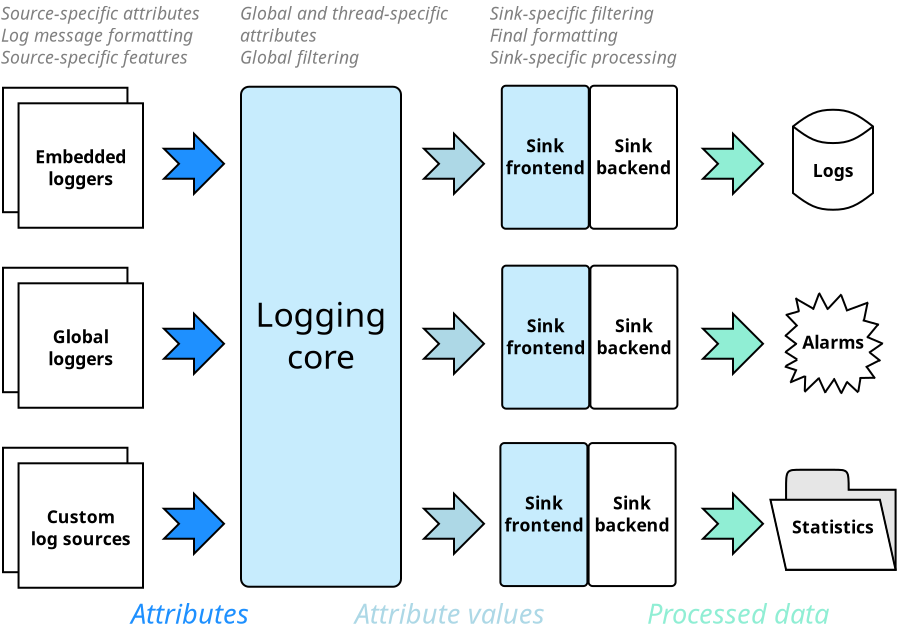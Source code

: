 <?xml version="1.0" encoding="UTF-8"?>
<dia:diagram xmlns:dia="http://www.lysator.liu.se/~alla/dia/">
  <dia:layer name="Background" visible="true" active="true">
    <dia:object type="Flowchart - Magnetic Disk" version="1" id="O0">
      <dia:attribute name="obj_pos">
        <dia:point val="40.6,2.25"/>
      </dia:attribute>
      <dia:attribute name="obj_bb">
        <dia:rectangle val="40.55,2.2;44.65,7.3"/>
      </dia:attribute>
      <dia:attribute name="meta">
        <dia:composite type="dict"/>
      </dia:attribute>
      <dia:attribute name="elem_corner">
        <dia:point val="40.6,2.25"/>
      </dia:attribute>
      <dia:attribute name="elem_width">
        <dia:real val="4"/>
      </dia:attribute>
      <dia:attribute name="elem_height">
        <dia:real val="5"/>
      </dia:attribute>
      <dia:attribute name="line_width">
        <dia:real val="0.1"/>
      </dia:attribute>
      <dia:attribute name="line_colour">
        <dia:color val="#000000"/>
      </dia:attribute>
      <dia:attribute name="fill_colour">
        <dia:color val="#ffffff"/>
      </dia:attribute>
      <dia:attribute name="show_background">
        <dia:boolean val="true"/>
      </dia:attribute>
      <dia:attribute name="line_style">
        <dia:enum val="0"/>
        <dia:real val="1"/>
      </dia:attribute>
      <dia:attribute name="padding">
        <dia:real val="0.354"/>
      </dia:attribute>
      <dia:attribute name="text">
        <dia:composite type="text">
          <dia:attribute name="string">
            <dia:string>#Logs#</dia:string>
          </dia:attribute>
          <dia:attribute name="font">
            <dia:font family="sans" style="80" name="Helvetica-Bold"/>
          </dia:attribute>
          <dia:attribute name="height">
            <dia:real val="1.1"/>
          </dia:attribute>
          <dia:attribute name="pos">
            <dia:point val="42.6,5.442"/>
          </dia:attribute>
          <dia:attribute name="color">
            <dia:color val="#000000"/>
          </dia:attribute>
          <dia:attribute name="alignment">
            <dia:enum val="1"/>
          </dia:attribute>
        </dia:composite>
      </dia:attribute>
      <dia:attribute name="flip_horizontal">
        <dia:boolean val="false"/>
      </dia:attribute>
      <dia:attribute name="flip_vertical">
        <dia:boolean val="false"/>
      </dia:attribute>
      <dia:attribute name="subscale">
        <dia:real val="1"/>
      </dia:attribute>
    </dia:object>
    <dia:object type="Filesystem - Folder" version="1" id="O1">
      <dia:attribute name="obj_pos">
        <dia:point val="39.472,20.25"/>
      </dia:attribute>
      <dia:attribute name="obj_bb">
        <dia:rectangle val="39.409,20.2;45.791,25.3"/>
      </dia:attribute>
      <dia:attribute name="meta">
        <dia:composite type="dict"/>
      </dia:attribute>
      <dia:attribute name="elem_corner">
        <dia:point val="39.472,20.25"/>
      </dia:attribute>
      <dia:attribute name="elem_width">
        <dia:real val="6.257"/>
      </dia:attribute>
      <dia:attribute name="elem_height">
        <dia:real val="5"/>
      </dia:attribute>
      <dia:attribute name="line_width">
        <dia:real val="0.1"/>
      </dia:attribute>
      <dia:attribute name="line_colour">
        <dia:color val="#000000"/>
      </dia:attribute>
      <dia:attribute name="fill_colour">
        <dia:color val="#ffffff"/>
      </dia:attribute>
      <dia:attribute name="show_background">
        <dia:boolean val="true"/>
      </dia:attribute>
      <dia:attribute name="line_style">
        <dia:enum val="0"/>
        <dia:real val="1"/>
      </dia:attribute>
      <dia:attribute name="padding">
        <dia:real val="0.354"/>
      </dia:attribute>
      <dia:attribute name="text">
        <dia:composite type="text">
          <dia:attribute name="string">
            <dia:string>#Statistics#</dia:string>
          </dia:attribute>
          <dia:attribute name="font">
            <dia:font family="sans" style="80" name="Helvetica-Bold"/>
          </dia:attribute>
          <dia:attribute name="height">
            <dia:real val="1.1"/>
          </dia:attribute>
          <dia:attribute name="pos">
            <dia:point val="42.6,23.275"/>
          </dia:attribute>
          <dia:attribute name="color">
            <dia:color val="#000000"/>
          </dia:attribute>
          <dia:attribute name="alignment">
            <dia:enum val="1"/>
          </dia:attribute>
        </dia:composite>
      </dia:attribute>
      <dia:attribute name="flip_horizontal">
        <dia:boolean val="false"/>
      </dia:attribute>
      <dia:attribute name="flip_vertical">
        <dia:boolean val="false"/>
      </dia:attribute>
      <dia:attribute name="subscale">
        <dia:real val="1"/>
      </dia:attribute>
    </dia:object>
    <dia:object type="G&amp;S - External Entity" version="1" id="O2">
      <dia:attribute name="obj_pos">
        <dia:point val="1.1,1.15"/>
      </dia:attribute>
      <dia:attribute name="obj_bb">
        <dia:rectangle val="1.05,1.1;8.15,8.2"/>
      </dia:attribute>
      <dia:attribute name="meta">
        <dia:composite type="dict"/>
      </dia:attribute>
      <dia:attribute name="elem_corner">
        <dia:point val="1.1,1.15"/>
      </dia:attribute>
      <dia:attribute name="elem_width">
        <dia:real val="7"/>
      </dia:attribute>
      <dia:attribute name="elem_height">
        <dia:real val="7"/>
      </dia:attribute>
      <dia:attribute name="line_width">
        <dia:real val="0.1"/>
      </dia:attribute>
      <dia:attribute name="line_colour">
        <dia:color val="#000000"/>
      </dia:attribute>
      <dia:attribute name="fill_colour">
        <dia:color val="#ffffff"/>
      </dia:attribute>
      <dia:attribute name="show_background">
        <dia:boolean val="true"/>
      </dia:attribute>
      <dia:attribute name="line_style">
        <dia:enum val="0"/>
        <dia:real val="1"/>
      </dia:attribute>
      <dia:attribute name="padding">
        <dia:real val="0.354"/>
      </dia:attribute>
      <dia:attribute name="text">
        <dia:composite type="text">
          <dia:attribute name="string">
            <dia:string>#Embedded
loggers#</dia:string>
          </dia:attribute>
          <dia:attribute name="font">
            <dia:font family="sans" style="80" name="Helvetica-Bold"/>
          </dia:attribute>
          <dia:attribute name="height">
            <dia:real val="1.1"/>
          </dia:attribute>
          <dia:attribute name="pos">
            <dia:point val="4.989,4.764"/>
          </dia:attribute>
          <dia:attribute name="color">
            <dia:color val="#000000"/>
          </dia:attribute>
          <dia:attribute name="alignment">
            <dia:enum val="1"/>
          </dia:attribute>
        </dia:composite>
      </dia:attribute>
      <dia:attribute name="flip_horizontal">
        <dia:boolean val="false"/>
      </dia:attribute>
      <dia:attribute name="flip_vertical">
        <dia:boolean val="false"/>
      </dia:attribute>
      <dia:attribute name="subscale">
        <dia:real val="1"/>
      </dia:attribute>
    </dia:object>
    <dia:object type="G&amp;S - External Entity" version="1" id="O3">
      <dia:attribute name="obj_pos">
        <dia:point val="1.1,10.15"/>
      </dia:attribute>
      <dia:attribute name="obj_bb">
        <dia:rectangle val="1.05,10.1;8.15,17.2"/>
      </dia:attribute>
      <dia:attribute name="meta">
        <dia:composite type="dict"/>
      </dia:attribute>
      <dia:attribute name="elem_corner">
        <dia:point val="1.1,10.15"/>
      </dia:attribute>
      <dia:attribute name="elem_width">
        <dia:real val="7"/>
      </dia:attribute>
      <dia:attribute name="elem_height">
        <dia:real val="7"/>
      </dia:attribute>
      <dia:attribute name="line_width">
        <dia:real val="0.1"/>
      </dia:attribute>
      <dia:attribute name="line_colour">
        <dia:color val="#000000"/>
      </dia:attribute>
      <dia:attribute name="fill_colour">
        <dia:color val="#ffffff"/>
      </dia:attribute>
      <dia:attribute name="show_background">
        <dia:boolean val="true"/>
      </dia:attribute>
      <dia:attribute name="line_style">
        <dia:enum val="0"/>
        <dia:real val="1"/>
      </dia:attribute>
      <dia:attribute name="padding">
        <dia:real val="0.354"/>
      </dia:attribute>
      <dia:attribute name="text">
        <dia:composite type="text">
          <dia:attribute name="string">
            <dia:string>#Global
loggers#</dia:string>
          </dia:attribute>
          <dia:attribute name="font">
            <dia:font family="sans" style="80" name="Helvetica-Bold"/>
          </dia:attribute>
          <dia:attribute name="height">
            <dia:real val="1.1"/>
          </dia:attribute>
          <dia:attribute name="pos">
            <dia:point val="4.989,13.764"/>
          </dia:attribute>
          <dia:attribute name="color">
            <dia:color val="#000000"/>
          </dia:attribute>
          <dia:attribute name="alignment">
            <dia:enum val="1"/>
          </dia:attribute>
        </dia:composite>
      </dia:attribute>
      <dia:attribute name="flip_horizontal">
        <dia:boolean val="false"/>
      </dia:attribute>
      <dia:attribute name="flip_vertical">
        <dia:boolean val="false"/>
      </dia:attribute>
      <dia:attribute name="subscale">
        <dia:real val="1"/>
      </dia:attribute>
    </dia:object>
    <dia:object type="G&amp;S - External Entity" version="1" id="O4">
      <dia:attribute name="obj_pos">
        <dia:point val="1.1,19.15"/>
      </dia:attribute>
      <dia:attribute name="obj_bb">
        <dia:rectangle val="1.05,19.1;8.184,26.2"/>
      </dia:attribute>
      <dia:attribute name="meta">
        <dia:composite type="dict"/>
      </dia:attribute>
      <dia:attribute name="elem_corner">
        <dia:point val="1.1,19.15"/>
      </dia:attribute>
      <dia:attribute name="elem_width">
        <dia:real val="7"/>
      </dia:attribute>
      <dia:attribute name="elem_height">
        <dia:real val="7"/>
      </dia:attribute>
      <dia:attribute name="line_width">
        <dia:real val="0.1"/>
      </dia:attribute>
      <dia:attribute name="line_colour">
        <dia:color val="#000000"/>
      </dia:attribute>
      <dia:attribute name="fill_colour">
        <dia:color val="#ffffff"/>
      </dia:attribute>
      <dia:attribute name="show_background">
        <dia:boolean val="true"/>
      </dia:attribute>
      <dia:attribute name="line_style">
        <dia:enum val="0"/>
        <dia:real val="1"/>
      </dia:attribute>
      <dia:attribute name="padding">
        <dia:real val="0.354"/>
      </dia:attribute>
      <dia:attribute name="text">
        <dia:composite type="text">
          <dia:attribute name="string">
            <dia:string>#Custom
log sources#</dia:string>
          </dia:attribute>
          <dia:attribute name="font">
            <dia:font family="sans" style="80" name="Helvetica-Bold"/>
          </dia:attribute>
          <dia:attribute name="height">
            <dia:real val="1.1"/>
          </dia:attribute>
          <dia:attribute name="pos">
            <dia:point val="4.989,22.764"/>
          </dia:attribute>
          <dia:attribute name="color">
            <dia:color val="#000000"/>
          </dia:attribute>
          <dia:attribute name="alignment">
            <dia:enum val="1"/>
          </dia:attribute>
        </dia:composite>
      </dia:attribute>
      <dia:attribute name="flip_horizontal">
        <dia:boolean val="false"/>
      </dia:attribute>
      <dia:attribute name="flip_vertical">
        <dia:boolean val="false"/>
      </dia:attribute>
      <dia:attribute name="subscale">
        <dia:real val="1"/>
      </dia:attribute>
    </dia:object>
    <dia:object type="Geometric - Notched Left Arrow" version="1" id="O5">
      <dia:attribute name="obj_pos">
        <dia:point val="9.15,21.45"/>
      </dia:attribute>
      <dia:attribute name="obj_bb">
        <dia:rectangle val="9.029,21.329;12.221,24.571"/>
      </dia:attribute>
      <dia:attribute name="meta">
        <dia:composite type="dict"/>
      </dia:attribute>
      <dia:attribute name="elem_corner">
        <dia:point val="9.15,21.45"/>
      </dia:attribute>
      <dia:attribute name="elem_width">
        <dia:real val="3"/>
      </dia:attribute>
      <dia:attribute name="elem_height">
        <dia:real val="3"/>
      </dia:attribute>
      <dia:attribute name="line_width">
        <dia:real val="0.1"/>
      </dia:attribute>
      <dia:attribute name="line_colour">
        <dia:color val="#000000"/>
      </dia:attribute>
      <dia:attribute name="fill_colour">
        <dia:color val="#1e90ff"/>
      </dia:attribute>
      <dia:attribute name="show_background">
        <dia:boolean val="true"/>
      </dia:attribute>
      <dia:attribute name="line_style">
        <dia:enum val="0"/>
        <dia:real val="1"/>
      </dia:attribute>
      <dia:attribute name="flip_horizontal">
        <dia:boolean val="true"/>
      </dia:attribute>
      <dia:attribute name="flip_vertical">
        <dia:boolean val="false"/>
      </dia:attribute>
      <dia:attribute name="subscale">
        <dia:real val="1"/>
      </dia:attribute>
    </dia:object>
    <dia:group>
      <dia:object type="Standard - Box" version="0" id="O6">
        <dia:attribute name="obj_pos">
          <dia:point val="13,1.1"/>
        </dia:attribute>
        <dia:attribute name="obj_bb">
          <dia:rectangle val="12.95,1.05;21.05,26.15"/>
        </dia:attribute>
        <dia:attribute name="elem_corner">
          <dia:point val="13,1.1"/>
        </dia:attribute>
        <dia:attribute name="elem_width">
          <dia:real val="8"/>
        </dia:attribute>
        <dia:attribute name="elem_height">
          <dia:real val="25"/>
        </dia:attribute>
        <dia:attribute name="inner_color">
          <dia:color val="#c7ecfd"/>
        </dia:attribute>
        <dia:attribute name="show_background">
          <dia:boolean val="true"/>
        </dia:attribute>
        <dia:attribute name="corner_radius">
          <dia:real val="0.4"/>
        </dia:attribute>
      </dia:object>
      <dia:object type="Standard - Text" version="1" id="O7">
        <dia:attribute name="obj_pos">
          <dia:point val="17,13.1"/>
        </dia:attribute>
        <dia:attribute name="obj_bb">
          <dia:rectangle val="13.666,11.54;20.334,15.598"/>
        </dia:attribute>
        <dia:attribute name="text">
          <dia:composite type="text">
            <dia:attribute name="string">
              <dia:string>#Logging
core#</dia:string>
            </dia:attribute>
            <dia:attribute name="font">
              <dia:font family="sans" style="0" name="Helvetica"/>
            </dia:attribute>
            <dia:attribute name="height">
              <dia:real val="2.1"/>
            </dia:attribute>
            <dia:attribute name="pos">
              <dia:point val="17,13.1"/>
            </dia:attribute>
            <dia:attribute name="color">
              <dia:color val="#000000"/>
            </dia:attribute>
            <dia:attribute name="alignment">
              <dia:enum val="1"/>
            </dia:attribute>
          </dia:composite>
        </dia:attribute>
        <dia:attribute name="valign">
          <dia:enum val="3"/>
        </dia:attribute>
      </dia:object>
    </dia:group>
    <dia:object type="Standard - PolyLine" version="0" id="O8">
      <dia:attribute name="obj_pos">
        <dia:point val="40.725,15.262"/>
      </dia:attribute>
      <dia:attribute name="obj_bb">
        <dia:rectangle val="40.125,15.024;40.788,15.325"/>
      </dia:attribute>
      <dia:attribute name="poly_points">
        <dia:point val="40.725,15.262"/>
        <dia:point val="40.188,15.088"/>
      </dia:attribute>
    </dia:object>
    <dia:object type="Standard - PolyLine" version="0" id="O9">
      <dia:attribute name="obj_pos">
        <dia:point val="40.813,14.738"/>
      </dia:attribute>
      <dia:attribute name="obj_bb">
        <dia:rectangle val="40.131,14.281;40.882,14.806"/>
      </dia:attribute>
      <dia:attribute name="poly_points">
        <dia:point val="40.813,14.738"/>
        <dia:point val="40.2,14.35"/>
      </dia:attribute>
    </dia:object>
    <dia:object type="Standard - PolyLine" version="0" id="O10">
      <dia:attribute name="obj_pos">
        <dia:point val="40.788,13.975"/>
      </dia:attribute>
      <dia:attribute name="obj_bb">
        <dia:rectangle val="40.13,13.455;40.858,14.045"/>
      </dia:attribute>
      <dia:attribute name="poly_points">
        <dia:point val="40.788,13.975"/>
        <dia:point val="40.2,13.525"/>
      </dia:attribute>
    </dia:object>
    <dia:group>
      <dia:object type="Standard - PolyLine" version="0" id="O11">
        <dia:attribute name="obj_pos">
          <dia:point val="40.9,12.35"/>
        </dia:attribute>
        <dia:attribute name="obj_bb">
          <dia:rectangle val="40.691,11.591;40.959,12.409"/>
        </dia:attribute>
        <dia:attribute name="poly_points">
          <dia:point val="40.9,12.35"/>
          <dia:point val="40.75,11.65"/>
        </dia:attribute>
      </dia:object>
      <dia:object type="Standard - PolyLine" version="0" id="O12">
        <dia:attribute name="obj_pos">
          <dia:point val="40.75,11.7"/>
        </dia:attribute>
        <dia:attribute name="obj_bb">
          <dia:rectangle val="40.682,11.632;41.668,12.256"/>
        </dia:attribute>
        <dia:attribute name="poly_points">
          <dia:point val="40.75,11.7"/>
          <dia:point val="41.6,12.188"/>
        </dia:attribute>
      </dia:object>
      <dia:object type="Standard - PolyLine" version="0" id="O13">
        <dia:attribute name="obj_pos">
          <dia:point val="41.6,12.25"/>
        </dia:attribute>
        <dia:attribute name="obj_bb">
          <dia:rectangle val="41.536,11.386;41.965,12.314"/>
        </dia:attribute>
        <dia:attribute name="poly_points">
          <dia:point val="41.6,12.25"/>
          <dia:point val="41.9,11.45"/>
        </dia:attribute>
      </dia:object>
      <dia:object type="Standard - PolyLine" version="0" id="O14">
        <dia:attribute name="obj_pos">
          <dia:point val="41.9,11.4"/>
        </dia:attribute>
        <dia:attribute name="obj_bb">
          <dia:rectangle val="41.832,11.332;42.418,12.318"/>
        </dia:attribute>
        <dia:attribute name="poly_points">
          <dia:point val="41.9,11.4"/>
          <dia:point val="42.35,12.25"/>
        </dia:attribute>
      </dia:object>
      <dia:object type="Standard - PolyLine" version="0" id="O15">
        <dia:attribute name="obj_pos">
          <dia:point val="42.35,12.2"/>
        </dia:attribute>
        <dia:attribute name="obj_bb">
          <dia:rectangle val="42.279,11.404;43.096,12.271"/>
        </dia:attribute>
        <dia:attribute name="poly_points">
          <dia:point val="42.35,12.2"/>
          <dia:point val="43.025,11.475"/>
        </dia:attribute>
      </dia:object>
      <dia:object type="Standard - PolyLine" version="0" id="O16">
        <dia:attribute name="obj_pos">
          <dia:point val="43.013,11.525"/>
        </dia:attribute>
        <dia:attribute name="obj_bb">
          <dia:rectangle val="42.948,11.46;43.352,12.315"/>
        </dia:attribute>
        <dia:attribute name="poly_points">
          <dia:point val="43.013,11.525"/>
          <dia:point val="43.288,12.25"/>
        </dia:attribute>
      </dia:object>
      <dia:object type="Standard - PolyLine" version="0" id="O17">
        <dia:attribute name="obj_pos">
          <dia:point val="43.25,12.3"/>
        </dia:attribute>
        <dia:attribute name="obj_bb">
          <dia:rectangle val="43.186,11.823;44.427,12.364"/>
        </dia:attribute>
        <dia:attribute name="poly_points">
          <dia:point val="43.25,12.3"/>
          <dia:point val="44.363,11.887"/>
        </dia:attribute>
      </dia:object>
      <dia:object type="Standard - PolyLine" version="0" id="O18">
        <dia:attribute name="obj_pos">
          <dia:point val="44.325,11.912"/>
        </dia:attribute>
        <dia:attribute name="obj_bb">
          <dia:rectangle val="44.091,11.854;44.384,12.834"/>
        </dia:attribute>
        <dia:attribute name="poly_points">
          <dia:point val="44.325,11.912"/>
          <dia:point val="44.15,12.775"/>
        </dia:attribute>
      </dia:object>
      <dia:object type="Standard - PolyLine" version="0" id="O19">
        <dia:attribute name="obj_pos">
          <dia:point val="44.085,12.775"/>
        </dia:attribute>
        <dia:attribute name="obj_bb">
          <dia:rectangle val="44.024,12.713;44.962,13.062"/>
        </dia:attribute>
        <dia:attribute name="poly_points">
          <dia:point val="44.085,12.775"/>
          <dia:point val="44.9,13"/>
        </dia:attribute>
      </dia:object>
      <dia:object type="Standard - PolyLine" version="0" id="O20">
        <dia:attribute name="obj_pos">
          <dia:point val="44.86,12.975"/>
        </dia:attribute>
        <dia:attribute name="obj_bb">
          <dia:rectangle val="44.23,12.905;44.931,13.72"/>
        </dia:attribute>
        <dia:attribute name="poly_points">
          <dia:point val="44.86,12.975"/>
          <dia:point val="44.3,13.65"/>
        </dia:attribute>
      </dia:object>
      <dia:object type="Standard - PolyLine" version="0" id="O21">
        <dia:attribute name="obj_pos">
          <dia:point val="44.31,13.613"/>
        </dia:attribute>
        <dia:attribute name="obj_bb">
          <dia:rectangle val="44.245,13.547;45.166,14.016"/>
        </dia:attribute>
        <dia:attribute name="poly_points">
          <dia:point val="44.31,13.613"/>
          <dia:point val="45.1,13.95"/>
        </dia:attribute>
      </dia:object>
      <dia:object type="Standard - PolyLine" version="0" id="O22">
        <dia:attribute name="obj_pos">
          <dia:point val="45.05,13.95"/>
        </dia:attribute>
        <dia:attribute name="obj_bb">
          <dia:rectangle val="44.33,13.88;45.12,14.47"/>
        </dia:attribute>
        <dia:attribute name="poly_points">
          <dia:point val="45.05,13.95"/>
          <dia:point val="44.4,14.4"/>
        </dia:attribute>
      </dia:object>
      <dia:object type="Standard - PolyLine" version="0" id="O23">
        <dia:attribute name="obj_pos">
          <dia:point val="44.45,14.4"/>
        </dia:attribute>
        <dia:attribute name="obj_bb">
          <dia:rectangle val="44.38,14.33;45.043,14.883"/>
        </dia:attribute>
        <dia:attribute name="poly_points">
          <dia:point val="44.45,14.4"/>
          <dia:point val="44.973,14.812"/>
        </dia:attribute>
      </dia:object>
      <dia:object type="Standard - PolyLine" version="0" id="O24">
        <dia:attribute name="obj_pos">
          <dia:point val="44.925,14.775"/>
        </dia:attribute>
        <dia:attribute name="obj_bb">
          <dia:rectangle val="44.17,14.708;44.992,15.192"/>
        </dia:attribute>
        <dia:attribute name="poly_points">
          <dia:point val="44.925,14.775"/>
          <dia:point val="44.238,15.125"/>
        </dia:attribute>
      </dia:object>
      <dia:object type="Standard - PolyLine" version="0" id="O25">
        <dia:attribute name="obj_pos">
          <dia:point val="44.263,15.075"/>
        </dia:attribute>
        <dia:attribute name="obj_bb">
          <dia:rectangle val="44.193,15.005;44.77,15.757"/>
        </dia:attribute>
        <dia:attribute name="poly_points">
          <dia:point val="44.263,15.075"/>
          <dia:point val="44.7,15.688"/>
        </dia:attribute>
      </dia:object>
      <dia:object type="Standard - PolyLine" version="0" id="O26">
        <dia:attribute name="obj_pos">
          <dia:point val="44.675,15.65"/>
        </dia:attribute>
        <dia:attribute name="obj_bb">
          <dia:rectangle val="43.874,15.599;44.726,15.713"/>
        </dia:attribute>
        <dia:attribute name="poly_points">
          <dia:point val="44.675,15.65"/>
          <dia:point val="43.925,15.662"/>
        </dia:attribute>
      </dia:object>
      <dia:object type="Standard - PolyLine" version="0" id="O27">
        <dia:attribute name="obj_pos">
          <dia:point val="43.975,15.662"/>
        </dia:attribute>
        <dia:attribute name="obj_bb">
          <dia:rectangle val="43.805,15.605;44.033,16.407"/>
        </dia:attribute>
        <dia:attribute name="poly_points">
          <dia:point val="43.975,15.662"/>
          <dia:point val="43.863,16.35"/>
        </dia:attribute>
      </dia:object>
      <dia:object type="Standard - PolyLine" version="0" id="O28">
        <dia:attribute name="obj_pos">
          <dia:point val="43.275,15.838"/>
        </dia:attribute>
        <dia:attribute name="obj_bb">
          <dia:rectangle val="43.205,15.767;43.933,16.458"/>
        </dia:attribute>
        <dia:attribute name="poly_points">
          <dia:point val="43.275,15.838"/>
          <dia:point val="43.863,16.387"/>
        </dia:attribute>
      </dia:object>
      <dia:object type="Standard - PolyLine" version="0" id="O29">
        <dia:attribute name="obj_pos">
          <dia:point val="43.3,15.863"/>
        </dia:attribute>
        <dia:attribute name="obj_bb">
          <dia:rectangle val="42.933,15.795;43.367,16.517"/>
        </dia:attribute>
        <dia:attribute name="poly_points">
          <dia:point val="43.3,15.863"/>
          <dia:point val="43.0,16.45"/>
        </dia:attribute>
      </dia:object>
      <dia:object type="Standard - PolyLine" version="0" id="O30">
        <dia:attribute name="obj_pos">
          <dia:point val="43.0,16.4"/>
        </dia:attribute>
        <dia:attribute name="obj_bb">
          <dia:rectangle val="42.571,15.608;43.067,16.467"/>
        </dia:attribute>
        <dia:attribute name="poly_points">
          <dia:point val="43.0,16.4"/>
          <dia:point val="42.638,15.675"/>
        </dia:attribute>
      </dia:object>
      <dia:object type="Standard - PolyLine" version="0" id="O31">
        <dia:attribute name="obj_pos">
          <dia:point val="42.65,15.738"/>
        </dia:attribute>
        <dia:attribute name="obj_bb">
          <dia:rectangle val="42.131,15.668;42.72,16.457"/>
        </dia:attribute>
        <dia:attribute name="poly_points">
          <dia:point val="42.65,15.738"/>
          <dia:point val="42.2,16.387"/>
        </dia:attribute>
      </dia:object>
      <dia:object type="Standard - PolyLine" version="0" id="O32">
        <dia:attribute name="obj_pos">
          <dia:point val="42.225,16.413"/>
        </dia:attribute>
        <dia:attribute name="obj_bb">
          <dia:rectangle val="41.809,15.571;42.291,16.479"/>
        </dia:attribute>
        <dia:attribute name="poly_points">
          <dia:point val="42.225,16.413"/>
          <dia:point val="41.875,15.637"/>
        </dia:attribute>
      </dia:object>
      <dia:object type="Standard - PolyLine" version="0" id="O33">
        <dia:attribute name="obj_pos">
          <dia:point val="41.875,15.688"/>
        </dia:attribute>
        <dia:attribute name="obj_bb">
          <dia:rectangle val="41.104,15.617;41.946,16.433"/>
        </dia:attribute>
        <dia:attribute name="poly_points">
          <dia:point val="41.875,15.688"/>
          <dia:point val="41.175,16.363"/>
        </dia:attribute>
      </dia:object>
      <dia:object type="Standard - PolyLine" version="0" id="O34">
        <dia:attribute name="obj_pos">
          <dia:point val="41.188,16.312"/>
        </dia:attribute>
        <dia:attribute name="obj_bb">
          <dia:rectangle val="41.136,15.498;41.264,16.364"/>
        </dia:attribute>
        <dia:attribute name="poly_points">
          <dia:point val="41.188,16.312"/>
          <dia:point val="41.213,15.55"/>
        </dia:attribute>
      </dia:object>
      <dia:object type="Standard - PolyLine" version="0" id="O35">
        <dia:attribute name="obj_pos">
          <dia:point val="41.188,15.575"/>
        </dia:attribute>
        <dia:attribute name="obj_bb">
          <dia:rectangle val="40.385,15.509;41.253,15.953"/>
        </dia:attribute>
        <dia:attribute name="poly_points">
          <dia:point val="41.188,15.575"/>
          <dia:point val="40.45,15.887"/>
        </dia:attribute>
      </dia:object>
      <dia:object type="Standard - PolyLine" version="0" id="O36">
        <dia:attribute name="obj_pos">
          <dia:point val="40.5,15.838"/>
        </dia:attribute>
        <dia:attribute name="obj_bb">
          <dia:rectangle val="40.434,15.159;40.841,15.904"/>
        </dia:attribute>
        <dia:attribute name="poly_points">
          <dia:point val="40.5,15.838"/>
          <dia:point val="40.775,15.225"/>
        </dia:attribute>
      </dia:object>
      <dia:object type="Standard - PolyLine" version="0" id="O37">
        <dia:attribute name="obj_pos">
          <dia:point val="40.238,15.062"/>
        </dia:attribute>
        <dia:attribute name="obj_bb">
          <dia:rectangle val="40.17,14.682;40.88,15.13"/>
        </dia:attribute>
        <dia:attribute name="poly_points">
          <dia:point val="40.238,15.062"/>
          <dia:point val="40.813,14.75"/>
        </dia:attribute>
      </dia:object>
      <dia:object type="Standard - PolyLine" version="0" id="O38">
        <dia:attribute name="obj_pos">
          <dia:point val="40.225,14.363"/>
        </dia:attribute>
        <dia:attribute name="obj_bb">
          <dia:rectangle val="40.155,13.88;40.833,14.433"/>
        </dia:attribute>
        <dia:attribute name="poly_points">
          <dia:point val="40.225,14.363"/>
          <dia:point val="40.763,13.95"/>
        </dia:attribute>
      </dia:object>
      <dia:object type="Standard - PolyLine" version="0" id="O39">
        <dia:attribute name="obj_pos">
          <dia:point val="40.213,13.562"/>
        </dia:attribute>
        <dia:attribute name="obj_bb">
          <dia:rectangle val="40.142,12.979;40.846,13.633"/>
        </dia:attribute>
        <dia:attribute name="poly_points">
          <dia:point val="40.213,13.562"/>
          <dia:point val="40.775,13.05"/>
        </dia:attribute>
      </dia:object>
      <dia:object type="Standard - PolyLine" version="0" id="O40">
        <dia:attribute name="obj_pos">
          <dia:point val="40.825,13.075"/>
        </dia:attribute>
        <dia:attribute name="obj_bb">
          <dia:rectangle val="40.192,12.417;40.896,13.146"/>
        </dia:attribute>
        <dia:attribute name="poly_points">
          <dia:point val="40.825,13.075"/>
          <dia:point val="40.263,12.488"/>
        </dia:attribute>
      </dia:object>
      <dia:object type="Standard - PolyLine" version="0" id="O41">
        <dia:attribute name="obj_pos">
          <dia:point val="40.238,12.512"/>
        </dia:attribute>
        <dia:attribute name="obj_bb">
          <dia:rectangle val="40.176,12.263;40.962,12.574"/>
        </dia:attribute>
        <dia:attribute name="poly_points">
          <dia:point val="40.238,12.512"/>
          <dia:point val="40.9,12.325"/>
        </dia:attribute>
      </dia:object>
    </dia:group>
    <dia:object type="Standard - Text" version="1" id="O42">
      <dia:attribute name="obj_pos">
        <dia:point val="42.613,14.2"/>
      </dia:attribute>
      <dia:attribute name="obj_bb">
        <dia:rectangle val="40.885,13.383;44.34,14.41"/>
      </dia:attribute>
      <dia:attribute name="text">
        <dia:composite type="text">
          <dia:attribute name="string">
            <dia:string>#Alarms#</dia:string>
          </dia:attribute>
          <dia:attribute name="font">
            <dia:font family="sans" style="80" name="Helvetica-Bold"/>
          </dia:attribute>
          <dia:attribute name="height">
            <dia:real val="1.1"/>
          </dia:attribute>
          <dia:attribute name="pos">
            <dia:point val="42.613,14.2"/>
          </dia:attribute>
          <dia:attribute name="color">
            <dia:color val="#000000"/>
          </dia:attribute>
          <dia:attribute name="alignment">
            <dia:enum val="1"/>
          </dia:attribute>
        </dia:composite>
      </dia:attribute>
      <dia:attribute name="valign">
        <dia:enum val="3"/>
      </dia:attribute>
    </dia:object>
    <dia:object type="Geometric - Notched Left Arrow" version="1" id="O43">
      <dia:attribute name="obj_pos">
        <dia:point val="36.1,3.45"/>
      </dia:attribute>
      <dia:attribute name="obj_bb">
        <dia:rectangle val="35.979,3.329;39.171,6.571"/>
      </dia:attribute>
      <dia:attribute name="meta">
        <dia:composite type="dict"/>
      </dia:attribute>
      <dia:attribute name="elem_corner">
        <dia:point val="36.1,3.45"/>
      </dia:attribute>
      <dia:attribute name="elem_width">
        <dia:real val="3"/>
      </dia:attribute>
      <dia:attribute name="elem_height">
        <dia:real val="3"/>
      </dia:attribute>
      <dia:attribute name="line_width">
        <dia:real val="0.1"/>
      </dia:attribute>
      <dia:attribute name="line_colour">
        <dia:color val="#000000"/>
      </dia:attribute>
      <dia:attribute name="fill_colour">
        <dia:color val="#90eed4"/>
      </dia:attribute>
      <dia:attribute name="show_background">
        <dia:boolean val="true"/>
      </dia:attribute>
      <dia:attribute name="line_style">
        <dia:enum val="0"/>
        <dia:real val="1"/>
      </dia:attribute>
      <dia:attribute name="flip_horizontal">
        <dia:boolean val="true"/>
      </dia:attribute>
      <dia:attribute name="flip_vertical">
        <dia:boolean val="false"/>
      </dia:attribute>
      <dia:attribute name="subscale">
        <dia:real val="1"/>
      </dia:attribute>
    </dia:object>
    <dia:object type="Geometric - Notched Left Arrow" version="1" id="O44">
      <dia:attribute name="obj_pos">
        <dia:point val="36.1,12.45"/>
      </dia:attribute>
      <dia:attribute name="obj_bb">
        <dia:rectangle val="35.979,12.329;39.171,15.571"/>
      </dia:attribute>
      <dia:attribute name="meta">
        <dia:composite type="dict"/>
      </dia:attribute>
      <dia:attribute name="elem_corner">
        <dia:point val="36.1,12.45"/>
      </dia:attribute>
      <dia:attribute name="elem_width">
        <dia:real val="3"/>
      </dia:attribute>
      <dia:attribute name="elem_height">
        <dia:real val="3"/>
      </dia:attribute>
      <dia:attribute name="line_width">
        <dia:real val="0.1"/>
      </dia:attribute>
      <dia:attribute name="line_colour">
        <dia:color val="#000000"/>
      </dia:attribute>
      <dia:attribute name="fill_colour">
        <dia:color val="#90eed4"/>
      </dia:attribute>
      <dia:attribute name="show_background">
        <dia:boolean val="true"/>
      </dia:attribute>
      <dia:attribute name="line_style">
        <dia:enum val="0"/>
        <dia:real val="1"/>
      </dia:attribute>
      <dia:attribute name="flip_horizontal">
        <dia:boolean val="true"/>
      </dia:attribute>
      <dia:attribute name="flip_vertical">
        <dia:boolean val="false"/>
      </dia:attribute>
      <dia:attribute name="subscale">
        <dia:real val="1"/>
      </dia:attribute>
    </dia:object>
    <dia:object type="Geometric - Notched Left Arrow" version="1" id="O45">
      <dia:attribute name="obj_pos">
        <dia:point val="36.1,21.45"/>
      </dia:attribute>
      <dia:attribute name="obj_bb">
        <dia:rectangle val="35.979,21.329;39.171,24.571"/>
      </dia:attribute>
      <dia:attribute name="meta">
        <dia:composite type="dict"/>
      </dia:attribute>
      <dia:attribute name="elem_corner">
        <dia:point val="36.1,21.45"/>
      </dia:attribute>
      <dia:attribute name="elem_width">
        <dia:real val="3"/>
      </dia:attribute>
      <dia:attribute name="elem_height">
        <dia:real val="3"/>
      </dia:attribute>
      <dia:attribute name="line_width">
        <dia:real val="0.1"/>
      </dia:attribute>
      <dia:attribute name="line_colour">
        <dia:color val="#000000"/>
      </dia:attribute>
      <dia:attribute name="fill_colour">
        <dia:color val="#90eed4"/>
      </dia:attribute>
      <dia:attribute name="show_background">
        <dia:boolean val="true"/>
      </dia:attribute>
      <dia:attribute name="line_style">
        <dia:enum val="0"/>
        <dia:real val="1"/>
      </dia:attribute>
      <dia:attribute name="flip_horizontal">
        <dia:boolean val="true"/>
      </dia:attribute>
      <dia:attribute name="flip_vertical">
        <dia:boolean val="false"/>
      </dia:attribute>
      <dia:attribute name="subscale">
        <dia:real val="1"/>
      </dia:attribute>
    </dia:object>
    <dia:object type="Geometric - Notched Left Arrow" version="1" id="O46">
      <dia:attribute name="obj_pos">
        <dia:point val="22.15,3.45"/>
      </dia:attribute>
      <dia:attribute name="obj_bb">
        <dia:rectangle val="22.029,3.329;25.221,6.571"/>
      </dia:attribute>
      <dia:attribute name="meta">
        <dia:composite type="dict"/>
      </dia:attribute>
      <dia:attribute name="elem_corner">
        <dia:point val="22.15,3.45"/>
      </dia:attribute>
      <dia:attribute name="elem_width">
        <dia:real val="3"/>
      </dia:attribute>
      <dia:attribute name="elem_height">
        <dia:real val="3"/>
      </dia:attribute>
      <dia:attribute name="line_width">
        <dia:real val="0.1"/>
      </dia:attribute>
      <dia:attribute name="line_colour">
        <dia:color val="#000000"/>
      </dia:attribute>
      <dia:attribute name="fill_colour">
        <dia:color val="#add8e6"/>
      </dia:attribute>
      <dia:attribute name="show_background">
        <dia:boolean val="true"/>
      </dia:attribute>
      <dia:attribute name="line_style">
        <dia:enum val="0"/>
        <dia:real val="1"/>
      </dia:attribute>
      <dia:attribute name="flip_horizontal">
        <dia:boolean val="true"/>
      </dia:attribute>
      <dia:attribute name="flip_vertical">
        <dia:boolean val="false"/>
      </dia:attribute>
      <dia:attribute name="subscale">
        <dia:real val="1"/>
      </dia:attribute>
    </dia:object>
    <dia:object type="Geometric - Notched Left Arrow" version="1" id="O47">
      <dia:attribute name="obj_pos">
        <dia:point val="22.15,12.45"/>
      </dia:attribute>
      <dia:attribute name="obj_bb">
        <dia:rectangle val="22.029,12.329;25.221,15.571"/>
      </dia:attribute>
      <dia:attribute name="meta">
        <dia:composite type="dict"/>
      </dia:attribute>
      <dia:attribute name="elem_corner">
        <dia:point val="22.15,12.45"/>
      </dia:attribute>
      <dia:attribute name="elem_width">
        <dia:real val="3"/>
      </dia:attribute>
      <dia:attribute name="elem_height">
        <dia:real val="3"/>
      </dia:attribute>
      <dia:attribute name="line_width">
        <dia:real val="0.1"/>
      </dia:attribute>
      <dia:attribute name="line_colour">
        <dia:color val="#000000"/>
      </dia:attribute>
      <dia:attribute name="fill_colour">
        <dia:color val="#add8e6"/>
      </dia:attribute>
      <dia:attribute name="show_background">
        <dia:boolean val="true"/>
      </dia:attribute>
      <dia:attribute name="line_style">
        <dia:enum val="0"/>
        <dia:real val="1"/>
      </dia:attribute>
      <dia:attribute name="flip_horizontal">
        <dia:boolean val="true"/>
      </dia:attribute>
      <dia:attribute name="flip_vertical">
        <dia:boolean val="false"/>
      </dia:attribute>
      <dia:attribute name="subscale">
        <dia:real val="1"/>
      </dia:attribute>
    </dia:object>
    <dia:object type="Geometric - Notched Left Arrow" version="1" id="O48">
      <dia:attribute name="obj_pos">
        <dia:point val="22.15,21.45"/>
      </dia:attribute>
      <dia:attribute name="obj_bb">
        <dia:rectangle val="22.029,21.329;25.221,24.571"/>
      </dia:attribute>
      <dia:attribute name="meta">
        <dia:composite type="dict"/>
      </dia:attribute>
      <dia:attribute name="elem_corner">
        <dia:point val="22.15,21.45"/>
      </dia:attribute>
      <dia:attribute name="elem_width">
        <dia:real val="3"/>
      </dia:attribute>
      <dia:attribute name="elem_height">
        <dia:real val="3"/>
      </dia:attribute>
      <dia:attribute name="line_width">
        <dia:real val="0.1"/>
      </dia:attribute>
      <dia:attribute name="line_colour">
        <dia:color val="#000000"/>
      </dia:attribute>
      <dia:attribute name="fill_colour">
        <dia:color val="#add8e6"/>
      </dia:attribute>
      <dia:attribute name="show_background">
        <dia:boolean val="true"/>
      </dia:attribute>
      <dia:attribute name="line_style">
        <dia:enum val="0"/>
        <dia:real val="1"/>
      </dia:attribute>
      <dia:attribute name="flip_horizontal">
        <dia:boolean val="true"/>
      </dia:attribute>
      <dia:attribute name="flip_vertical">
        <dia:boolean val="false"/>
      </dia:attribute>
      <dia:attribute name="subscale">
        <dia:real val="1"/>
      </dia:attribute>
    </dia:object>
    <dia:object type="Geometric - Notched Left Arrow" version="1" id="O49">
      <dia:attribute name="obj_pos">
        <dia:point val="9.15,3.45"/>
      </dia:attribute>
      <dia:attribute name="obj_bb">
        <dia:rectangle val="9.029,3.329;12.221,6.571"/>
      </dia:attribute>
      <dia:attribute name="meta">
        <dia:composite type="dict"/>
      </dia:attribute>
      <dia:attribute name="elem_corner">
        <dia:point val="9.15,3.45"/>
      </dia:attribute>
      <dia:attribute name="elem_width">
        <dia:real val="3"/>
      </dia:attribute>
      <dia:attribute name="elem_height">
        <dia:real val="3"/>
      </dia:attribute>
      <dia:attribute name="line_width">
        <dia:real val="0.1"/>
      </dia:attribute>
      <dia:attribute name="line_colour">
        <dia:color val="#000000"/>
      </dia:attribute>
      <dia:attribute name="fill_colour">
        <dia:color val="#1e90ff"/>
      </dia:attribute>
      <dia:attribute name="show_background">
        <dia:boolean val="true"/>
      </dia:attribute>
      <dia:attribute name="line_style">
        <dia:enum val="0"/>
        <dia:real val="1"/>
      </dia:attribute>
      <dia:attribute name="flip_horizontal">
        <dia:boolean val="true"/>
      </dia:attribute>
      <dia:attribute name="flip_vertical">
        <dia:boolean val="false"/>
      </dia:attribute>
      <dia:attribute name="subscale">
        <dia:real val="1"/>
      </dia:attribute>
    </dia:object>
    <dia:object type="Geometric - Notched Left Arrow" version="1" id="O50">
      <dia:attribute name="obj_pos">
        <dia:point val="9.15,12.45"/>
      </dia:attribute>
      <dia:attribute name="obj_bb">
        <dia:rectangle val="9.029,12.329;12.221,15.571"/>
      </dia:attribute>
      <dia:attribute name="meta">
        <dia:composite type="dict"/>
      </dia:attribute>
      <dia:attribute name="elem_corner">
        <dia:point val="9.15,12.45"/>
      </dia:attribute>
      <dia:attribute name="elem_width">
        <dia:real val="3"/>
      </dia:attribute>
      <dia:attribute name="elem_height">
        <dia:real val="3"/>
      </dia:attribute>
      <dia:attribute name="line_width">
        <dia:real val="0.1"/>
      </dia:attribute>
      <dia:attribute name="line_colour">
        <dia:color val="#000000"/>
      </dia:attribute>
      <dia:attribute name="fill_colour">
        <dia:color val="#1e90ff"/>
      </dia:attribute>
      <dia:attribute name="show_background">
        <dia:boolean val="true"/>
      </dia:attribute>
      <dia:attribute name="line_style">
        <dia:enum val="0"/>
        <dia:real val="1"/>
      </dia:attribute>
      <dia:attribute name="flip_horizontal">
        <dia:boolean val="true"/>
      </dia:attribute>
      <dia:attribute name="flip_vertical">
        <dia:boolean val="false"/>
      </dia:attribute>
      <dia:attribute name="subscale">
        <dia:real val="1"/>
      </dia:attribute>
    </dia:object>
    <dia:object type="Standard - Text" version="1" id="O51">
      <dia:attribute name="obj_pos">
        <dia:point val="7.5,27.95"/>
      </dia:attribute>
      <dia:attribute name="obj_bb">
        <dia:rectangle val="7.5,26.688;14.21,28.273"/>
      </dia:attribute>
      <dia:attribute name="text">
        <dia:composite type="text">
          <dia:attribute name="string">
            <dia:string>#Attributes#</dia:string>
          </dia:attribute>
          <dia:attribute name="font">
            <dia:font family="adobe serif mm" style="8" name="Courier"/>
          </dia:attribute>
          <dia:attribute name="height">
            <dia:real val="1.7"/>
          </dia:attribute>
          <dia:attribute name="pos">
            <dia:point val="7.5,27.95"/>
          </dia:attribute>
          <dia:attribute name="color">
            <dia:color val="#1e90ff"/>
          </dia:attribute>
          <dia:attribute name="alignment">
            <dia:enum val="0"/>
          </dia:attribute>
        </dia:composite>
      </dia:attribute>
      <dia:attribute name="valign">
        <dia:enum val="3"/>
      </dia:attribute>
    </dia:object>
    <dia:object type="Standard - Text" version="1" id="O52">
      <dia:attribute name="obj_pos">
        <dia:point val="18.693,27.955"/>
      </dia:attribute>
      <dia:attribute name="obj_bb">
        <dia:rectangle val="18.693,26.692;29.55,28.277"/>
      </dia:attribute>
      <dia:attribute name="text">
        <dia:composite type="text">
          <dia:attribute name="string">
            <dia:string>#Attribute values#</dia:string>
          </dia:attribute>
          <dia:attribute name="font">
            <dia:font family="adobe serif mm" style="8" name="Courier"/>
          </dia:attribute>
          <dia:attribute name="height">
            <dia:real val="1.7"/>
          </dia:attribute>
          <dia:attribute name="pos">
            <dia:point val="18.693,27.955"/>
          </dia:attribute>
          <dia:attribute name="color">
            <dia:color val="#add8e6"/>
          </dia:attribute>
          <dia:attribute name="alignment">
            <dia:enum val="0"/>
          </dia:attribute>
        </dia:composite>
      </dia:attribute>
      <dia:attribute name="valign">
        <dia:enum val="3"/>
      </dia:attribute>
    </dia:object>
    <dia:object type="Standard - Text" version="1" id="O53">
      <dia:attribute name="obj_pos">
        <dia:point val="33.298,27.955"/>
      </dia:attribute>
      <dia:attribute name="obj_bb">
        <dia:rectangle val="33.298,26.692;43.648,28.277"/>
      </dia:attribute>
      <dia:attribute name="text">
        <dia:composite type="text">
          <dia:attribute name="string">
            <dia:string>#Processed data#</dia:string>
          </dia:attribute>
          <dia:attribute name="font">
            <dia:font family="adobe serif mm" style="8" name="Courier"/>
          </dia:attribute>
          <dia:attribute name="height">
            <dia:real val="1.7"/>
          </dia:attribute>
          <dia:attribute name="pos">
            <dia:point val="33.298,27.955"/>
          </dia:attribute>
          <dia:attribute name="color">
            <dia:color val="#90eed4"/>
          </dia:attribute>
          <dia:attribute name="alignment">
            <dia:enum val="0"/>
          </dia:attribute>
        </dia:composite>
      </dia:attribute>
      <dia:attribute name="valign">
        <dia:enum val="3"/>
      </dia:attribute>
    </dia:object>
    <dia:object type="Standard - Text" version="1" id="O54">
      <dia:attribute name="obj_pos">
        <dia:point val="1.003,-2.245"/>
      </dia:attribute>
      <dia:attribute name="obj_bb">
        <dia:rectangle val="1.003,-3.062;12.248,0.165"/>
      </dia:attribute>
      <dia:attribute name="text">
        <dia:composite type="text">
          <dia:attribute name="string">
            <dia:string>#Source-specific attributes
Log message formatting
Source-specific features#</dia:string>
          </dia:attribute>
          <dia:attribute name="font">
            <dia:font family="adobe serif mm" style="8" name="Courier"/>
          </dia:attribute>
          <dia:attribute name="height">
            <dia:real val="1.1"/>
          </dia:attribute>
          <dia:attribute name="pos">
            <dia:point val="1.003,-2.245"/>
          </dia:attribute>
          <dia:attribute name="color">
            <dia:color val="#7f7f7f"/>
          </dia:attribute>
          <dia:attribute name="alignment">
            <dia:enum val="0"/>
          </dia:attribute>
        </dia:composite>
      </dia:attribute>
      <dia:attribute name="valign">
        <dia:enum val="3"/>
      </dia:attribute>
    </dia:object>
    <dia:object type="Standard - Text" version="1" id="O55">
      <dia:attribute name="obj_pos">
        <dia:point val="12.953,-2.245"/>
      </dia:attribute>
      <dia:attribute name="obj_bb">
        <dia:rectangle val="12.953,-3.062;24.506,0.165"/>
      </dia:attribute>
      <dia:attribute name="text">
        <dia:composite type="text">
          <dia:attribute name="string">
            <dia:string>#Global and thread-specific
attributes
Global filtering#</dia:string>
          </dia:attribute>
          <dia:attribute name="font">
            <dia:font family="adobe serif mm" style="8" name="Courier"/>
          </dia:attribute>
          <dia:attribute name="height">
            <dia:real val="1.1"/>
          </dia:attribute>
          <dia:attribute name="pos">
            <dia:point val="12.953,-2.245"/>
          </dia:attribute>
          <dia:attribute name="color">
            <dia:color val="#7f7f7f"/>
          </dia:attribute>
          <dia:attribute name="alignment">
            <dia:enum val="0"/>
          </dia:attribute>
        </dia:composite>
      </dia:attribute>
      <dia:attribute name="valign">
        <dia:enum val="3"/>
      </dia:attribute>
    </dia:object>
    <dia:object type="Standard - Text" version="1" id="O56">
      <dia:attribute name="obj_pos">
        <dia:point val="25.443,-2.245"/>
      </dia:attribute>
      <dia:attribute name="obj_bb">
        <dia:rectangle val="25.443,-3.062;35.978,0.165"/>
      </dia:attribute>
      <dia:attribute name="text">
        <dia:composite type="text">
          <dia:attribute name="string">
            <dia:string>#Sink-specific filtering
Final formatting
Sink-specific processing#</dia:string>
          </dia:attribute>
          <dia:attribute name="font">
            <dia:font family="adobe serif mm" style="8" name="Courier"/>
          </dia:attribute>
          <dia:attribute name="height">
            <dia:real val="1.1"/>
          </dia:attribute>
          <dia:attribute name="pos">
            <dia:point val="25.443,-2.245"/>
          </dia:attribute>
          <dia:attribute name="color">
            <dia:color val="#7f7f7f"/>
          </dia:attribute>
          <dia:attribute name="alignment">
            <dia:enum val="0"/>
          </dia:attribute>
        </dia:composite>
      </dia:attribute>
      <dia:attribute name="valign">
        <dia:enum val="3"/>
      </dia:attribute>
    </dia:object>
    <dia:group>
      <dia:object type="Standard - Box" version="0" id="O57">
        <dia:attribute name="obj_pos">
          <dia:point val="30.45,1.05"/>
        </dia:attribute>
        <dia:attribute name="obj_bb">
          <dia:rectangle val="30.4,1;34.85,8.25"/>
        </dia:attribute>
        <dia:attribute name="elem_corner">
          <dia:point val="30.45,1.05"/>
        </dia:attribute>
        <dia:attribute name="elem_width">
          <dia:real val="4.35"/>
        </dia:attribute>
        <dia:attribute name="elem_height">
          <dia:real val="7.15"/>
        </dia:attribute>
        <dia:attribute name="show_background">
          <dia:boolean val="true"/>
        </dia:attribute>
        <dia:attribute name="corner_radius">
          <dia:real val="0.2"/>
        </dia:attribute>
      </dia:object>
      <dia:object type="Standard - Text" version="1" id="O58">
        <dia:attribute name="obj_pos">
          <dia:point val="32.625,4.375"/>
        </dia:attribute>
        <dia:attribute name="obj_bb">
          <dia:rectangle val="30.543,3.558;34.708,5.685"/>
        </dia:attribute>
        <dia:attribute name="text">
          <dia:composite type="text">
            <dia:attribute name="string">
              <dia:string>#Sink
backend#</dia:string>
            </dia:attribute>
            <dia:attribute name="font">
              <dia:font family="sans" style="80" name="Helvetica-Bold"/>
            </dia:attribute>
            <dia:attribute name="height">
              <dia:real val="1.1"/>
            </dia:attribute>
            <dia:attribute name="pos">
              <dia:point val="32.625,4.375"/>
            </dia:attribute>
            <dia:attribute name="color">
              <dia:color val="#000000"/>
            </dia:attribute>
            <dia:attribute name="alignment">
              <dia:enum val="1"/>
            </dia:attribute>
          </dia:composite>
        </dia:attribute>
        <dia:attribute name="valign">
          <dia:enum val="3"/>
        </dia:attribute>
      </dia:object>
      <dia:object type="Standard - Box" version="0" id="O59">
        <dia:attribute name="obj_pos">
          <dia:point val="26.04,1.05"/>
        </dia:attribute>
        <dia:attribute name="obj_bb">
          <dia:rectangle val="25.99,1;30.44,8.25"/>
        </dia:attribute>
        <dia:attribute name="elem_corner">
          <dia:point val="26.04,1.05"/>
        </dia:attribute>
        <dia:attribute name="elem_width">
          <dia:real val="4.35"/>
        </dia:attribute>
        <dia:attribute name="elem_height">
          <dia:real val="7.15"/>
        </dia:attribute>
        <dia:attribute name="inner_color">
          <dia:color val="#c7ecfd"/>
        </dia:attribute>
        <dia:attribute name="show_background">
          <dia:boolean val="true"/>
        </dia:attribute>
        <dia:attribute name="corner_radius">
          <dia:real val="0.2"/>
        </dia:attribute>
      </dia:object>
      <dia:object type="Standard - Text" version="1" id="O60">
        <dia:attribute name="obj_pos">
          <dia:point val="28.215,4.375"/>
        </dia:attribute>
        <dia:attribute name="obj_bb">
          <dia:rectangle val="26.052,3.558;30.378,5.685"/>
        </dia:attribute>
        <dia:attribute name="text">
          <dia:composite type="text">
            <dia:attribute name="string">
              <dia:string>#Sink
frontend#</dia:string>
            </dia:attribute>
            <dia:attribute name="font">
              <dia:font family="sans" style="80" name="Helvetica-Bold"/>
            </dia:attribute>
            <dia:attribute name="height">
              <dia:real val="1.1"/>
            </dia:attribute>
            <dia:attribute name="pos">
              <dia:point val="28.215,4.375"/>
            </dia:attribute>
            <dia:attribute name="color">
              <dia:color val="#000000"/>
            </dia:attribute>
            <dia:attribute name="alignment">
              <dia:enum val="1"/>
            </dia:attribute>
          </dia:composite>
        </dia:attribute>
        <dia:attribute name="valign">
          <dia:enum val="3"/>
        </dia:attribute>
      </dia:object>
    </dia:group>
    <dia:group>
      <dia:object type="Standard - Box" version="0" id="O61">
        <dia:attribute name="obj_pos">
          <dia:point val="30.47,10.045"/>
        </dia:attribute>
        <dia:attribute name="obj_bb">
          <dia:rectangle val="30.42,9.995;34.87,17.245"/>
        </dia:attribute>
        <dia:attribute name="elem_corner">
          <dia:point val="30.47,10.045"/>
        </dia:attribute>
        <dia:attribute name="elem_width">
          <dia:real val="4.35"/>
        </dia:attribute>
        <dia:attribute name="elem_height">
          <dia:real val="7.15"/>
        </dia:attribute>
        <dia:attribute name="show_background">
          <dia:boolean val="true"/>
        </dia:attribute>
        <dia:attribute name="corner_radius">
          <dia:real val="0.2"/>
        </dia:attribute>
      </dia:object>
      <dia:object type="Standard - Text" version="1" id="O62">
        <dia:attribute name="obj_pos">
          <dia:point val="32.645,13.37"/>
        </dia:attribute>
        <dia:attribute name="obj_bb">
          <dia:rectangle val="30.562,12.553;34.727,14.68"/>
        </dia:attribute>
        <dia:attribute name="text">
          <dia:composite type="text">
            <dia:attribute name="string">
              <dia:string>#Sink
backend#</dia:string>
            </dia:attribute>
            <dia:attribute name="font">
              <dia:font family="sans" style="80" name="Helvetica-Bold"/>
            </dia:attribute>
            <dia:attribute name="height">
              <dia:real val="1.1"/>
            </dia:attribute>
            <dia:attribute name="pos">
              <dia:point val="32.645,13.37"/>
            </dia:attribute>
            <dia:attribute name="color">
              <dia:color val="#000000"/>
            </dia:attribute>
            <dia:attribute name="alignment">
              <dia:enum val="1"/>
            </dia:attribute>
          </dia:composite>
        </dia:attribute>
        <dia:attribute name="valign">
          <dia:enum val="3"/>
        </dia:attribute>
      </dia:object>
      <dia:object type="Standard - Box" version="0" id="O63">
        <dia:attribute name="obj_pos">
          <dia:point val="26.06,10.045"/>
        </dia:attribute>
        <dia:attribute name="obj_bb">
          <dia:rectangle val="26.01,9.995;30.46,17.245"/>
        </dia:attribute>
        <dia:attribute name="elem_corner">
          <dia:point val="26.06,10.045"/>
        </dia:attribute>
        <dia:attribute name="elem_width">
          <dia:real val="4.35"/>
        </dia:attribute>
        <dia:attribute name="elem_height">
          <dia:real val="7.15"/>
        </dia:attribute>
        <dia:attribute name="inner_color">
          <dia:color val="#c7ecfd"/>
        </dia:attribute>
        <dia:attribute name="show_background">
          <dia:boolean val="true"/>
        </dia:attribute>
        <dia:attribute name="corner_radius">
          <dia:real val="0.2"/>
        </dia:attribute>
      </dia:object>
      <dia:object type="Standard - Text" version="1" id="O64">
        <dia:attribute name="obj_pos">
          <dia:point val="28.235,13.37"/>
        </dia:attribute>
        <dia:attribute name="obj_bb">
          <dia:rectangle val="26.073,12.553;30.398,14.68"/>
        </dia:attribute>
        <dia:attribute name="text">
          <dia:composite type="text">
            <dia:attribute name="string">
              <dia:string>#Sink
frontend#</dia:string>
            </dia:attribute>
            <dia:attribute name="font">
              <dia:font family="sans" style="80" name="Helvetica-Bold"/>
            </dia:attribute>
            <dia:attribute name="height">
              <dia:real val="1.1"/>
            </dia:attribute>
            <dia:attribute name="pos">
              <dia:point val="28.235,13.37"/>
            </dia:attribute>
            <dia:attribute name="color">
              <dia:color val="#000000"/>
            </dia:attribute>
            <dia:attribute name="alignment">
              <dia:enum val="1"/>
            </dia:attribute>
          </dia:composite>
        </dia:attribute>
        <dia:attribute name="valign">
          <dia:enum val="3"/>
        </dia:attribute>
      </dia:object>
    </dia:group>
    <dia:group>
      <dia:object type="Standard - Box" version="0" id="O65">
        <dia:attribute name="obj_pos">
          <dia:point val="30.38,18.915"/>
        </dia:attribute>
        <dia:attribute name="obj_bb">
          <dia:rectangle val="30.33,18.865;34.78,26.115"/>
        </dia:attribute>
        <dia:attribute name="elem_corner">
          <dia:point val="30.38,18.915"/>
        </dia:attribute>
        <dia:attribute name="elem_width">
          <dia:real val="4.35"/>
        </dia:attribute>
        <dia:attribute name="elem_height">
          <dia:real val="7.15"/>
        </dia:attribute>
        <dia:attribute name="show_background">
          <dia:boolean val="true"/>
        </dia:attribute>
        <dia:attribute name="corner_radius">
          <dia:real val="0.2"/>
        </dia:attribute>
      </dia:object>
      <dia:object type="Standard - Text" version="1" id="O66">
        <dia:attribute name="obj_pos">
          <dia:point val="32.555,22.24"/>
        </dia:attribute>
        <dia:attribute name="obj_bb">
          <dia:rectangle val="30.473,21.422;34.638,23.55"/>
        </dia:attribute>
        <dia:attribute name="text">
          <dia:composite type="text">
            <dia:attribute name="string">
              <dia:string>#Sink
backend#</dia:string>
            </dia:attribute>
            <dia:attribute name="font">
              <dia:font family="sans" style="80" name="Helvetica-Bold"/>
            </dia:attribute>
            <dia:attribute name="height">
              <dia:real val="1.1"/>
            </dia:attribute>
            <dia:attribute name="pos">
              <dia:point val="32.555,22.24"/>
            </dia:attribute>
            <dia:attribute name="color">
              <dia:color val="#000000"/>
            </dia:attribute>
            <dia:attribute name="alignment">
              <dia:enum val="1"/>
            </dia:attribute>
          </dia:composite>
        </dia:attribute>
        <dia:attribute name="valign">
          <dia:enum val="3"/>
        </dia:attribute>
      </dia:object>
      <dia:object type="Standard - Box" version="0" id="O67">
        <dia:attribute name="obj_pos">
          <dia:point val="25.97,18.915"/>
        </dia:attribute>
        <dia:attribute name="obj_bb">
          <dia:rectangle val="25.92,18.865;30.37,26.115"/>
        </dia:attribute>
        <dia:attribute name="elem_corner">
          <dia:point val="25.97,18.915"/>
        </dia:attribute>
        <dia:attribute name="elem_width">
          <dia:real val="4.35"/>
        </dia:attribute>
        <dia:attribute name="elem_height">
          <dia:real val="7.15"/>
        </dia:attribute>
        <dia:attribute name="inner_color">
          <dia:color val="#c7ecfd"/>
        </dia:attribute>
        <dia:attribute name="show_background">
          <dia:boolean val="true"/>
        </dia:attribute>
        <dia:attribute name="corner_radius">
          <dia:real val="0.2"/>
        </dia:attribute>
      </dia:object>
      <dia:object type="Standard - Text" version="1" id="O68">
        <dia:attribute name="obj_pos">
          <dia:point val="28.145,22.24"/>
        </dia:attribute>
        <dia:attribute name="obj_bb">
          <dia:rectangle val="25.983,21.422;30.308,23.55"/>
        </dia:attribute>
        <dia:attribute name="text">
          <dia:composite type="text">
            <dia:attribute name="string">
              <dia:string>#Sink
frontend#</dia:string>
            </dia:attribute>
            <dia:attribute name="font">
              <dia:font family="sans" style="80" name="Helvetica-Bold"/>
            </dia:attribute>
            <dia:attribute name="height">
              <dia:real val="1.1"/>
            </dia:attribute>
            <dia:attribute name="pos">
              <dia:point val="28.145,22.24"/>
            </dia:attribute>
            <dia:attribute name="color">
              <dia:color val="#000000"/>
            </dia:attribute>
            <dia:attribute name="alignment">
              <dia:enum val="1"/>
            </dia:attribute>
          </dia:composite>
        </dia:attribute>
        <dia:attribute name="valign">
          <dia:enum val="3"/>
        </dia:attribute>
      </dia:object>
    </dia:group>
  </dia:layer>
</dia:diagram>
